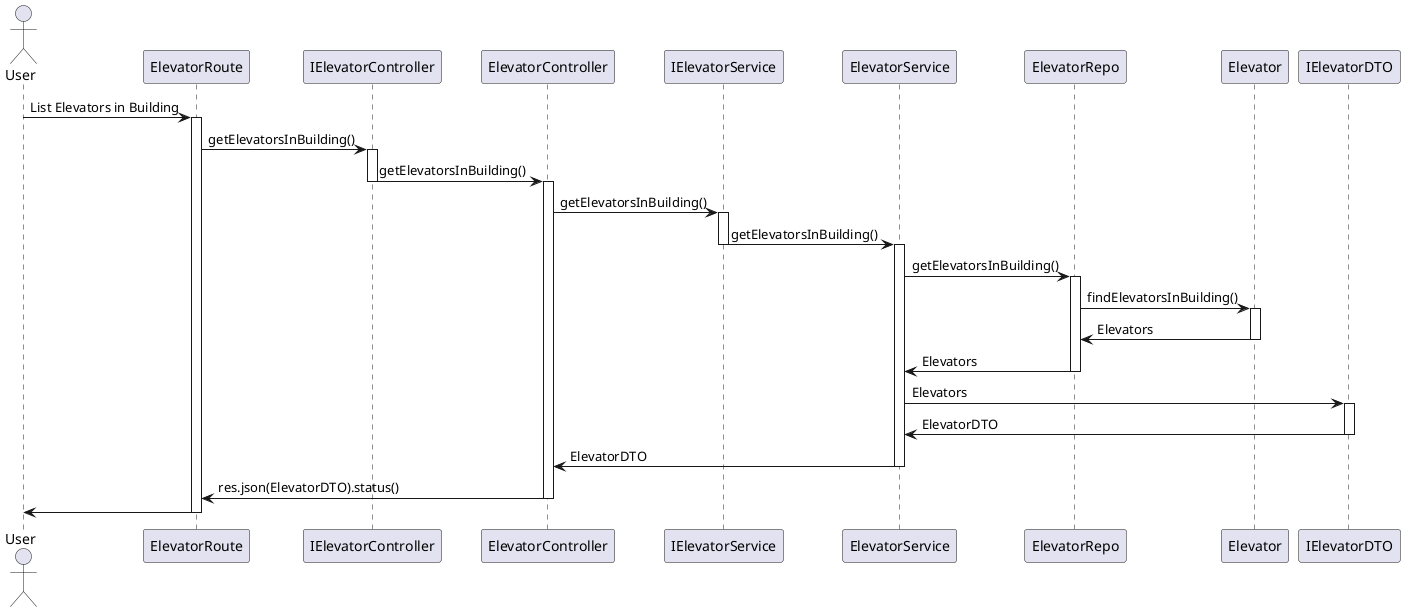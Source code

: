 @startuml
!define ACTOR class

actor User

participant ElevatorRoute
participant IElevatorController
participant ElevatorController
participant IElevatorService
participant ElevatorService
participant ElevatorRepo
participant Elevator
participant IElevatorDTO

User -> ElevatorRoute: List Elevators in Building
activate ElevatorRoute
ElevatorRoute -> IElevatorController : getElevatorsInBuilding()
activate IElevatorController
IElevatorController -> ElevatorController : getElevatorsInBuilding()
deactivate IElevatorController
activate ElevatorController
ElevatorController -> IElevatorService : getElevatorsInBuilding()
activate IElevatorService
IElevatorService -> ElevatorService : getElevatorsInBuilding()
deactivate IElevatorService
activate ElevatorService
ElevatorService -> ElevatorRepo : getElevatorsInBuilding()
activate ElevatorRepo
ElevatorRepo -> Elevator : findElevatorsInBuilding()
activate Elevator
Elevator -> ElevatorRepo : Elevators
deactivate Elevator
ElevatorRepo -> ElevatorService : Elevators
deactivate ElevatorRepo
ElevatorService -> IElevatorDTO : Elevators
activate IElevatorDTO
IElevatorDTO -> ElevatorService : ElevatorDTO
deactivate IElevatorDTO
ElevatorService -> ElevatorController : ElevatorDTO
deactivate ElevatorService
ElevatorController -> ElevatorRoute : res.json(ElevatorDTO).status()
deactivate ElevatorController
ElevatorRoute -> User
deactivate ElevatorRoute
@enduml
